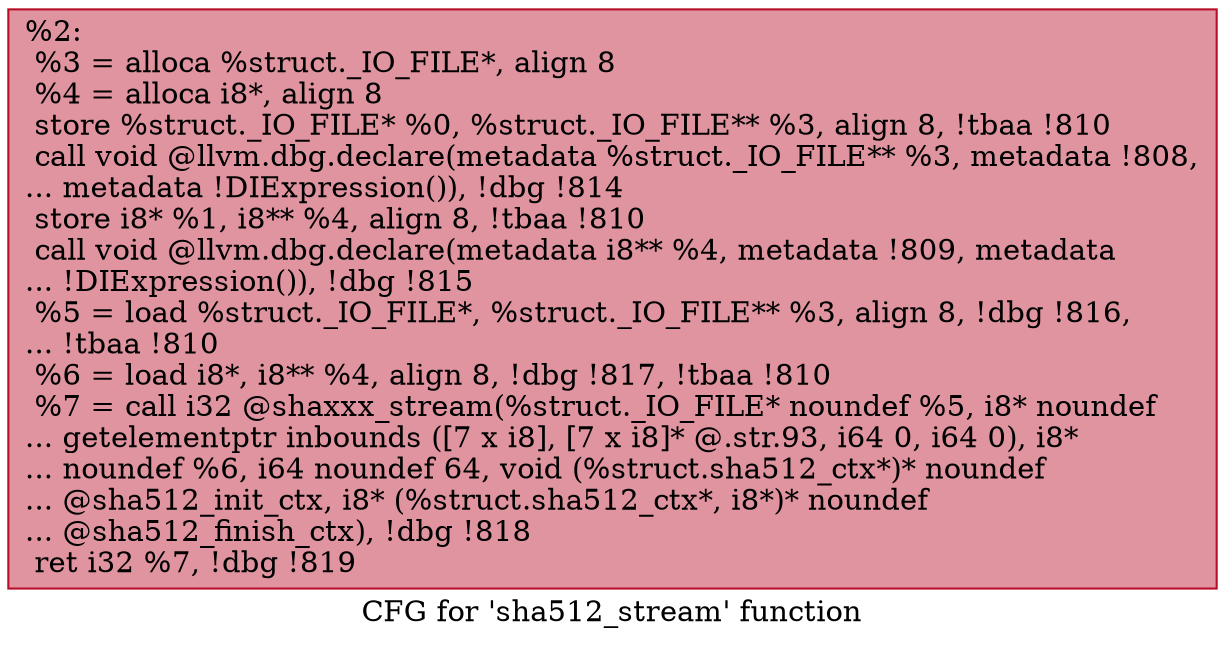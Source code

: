 digraph "CFG for 'sha512_stream' function" {
	label="CFG for 'sha512_stream' function";

	Node0xbd0640 [shape=record,color="#b70d28ff", style=filled, fillcolor="#b70d2870",label="{%2:\l  %3 = alloca %struct._IO_FILE*, align 8\l  %4 = alloca i8*, align 8\l  store %struct._IO_FILE* %0, %struct._IO_FILE** %3, align 8, !tbaa !810\l  call void @llvm.dbg.declare(metadata %struct._IO_FILE** %3, metadata !808,\l... metadata !DIExpression()), !dbg !814\l  store i8* %1, i8** %4, align 8, !tbaa !810\l  call void @llvm.dbg.declare(metadata i8** %4, metadata !809, metadata\l... !DIExpression()), !dbg !815\l  %5 = load %struct._IO_FILE*, %struct._IO_FILE** %3, align 8, !dbg !816,\l... !tbaa !810\l  %6 = load i8*, i8** %4, align 8, !dbg !817, !tbaa !810\l  %7 = call i32 @shaxxx_stream(%struct._IO_FILE* noundef %5, i8* noundef\l... getelementptr inbounds ([7 x i8], [7 x i8]* @.str.93, i64 0, i64 0), i8*\l... noundef %6, i64 noundef 64, void (%struct.sha512_ctx*)* noundef\l... @sha512_init_ctx, i8* (%struct.sha512_ctx*, i8*)* noundef\l... @sha512_finish_ctx), !dbg !818\l  ret i32 %7, !dbg !819\l}"];
}
